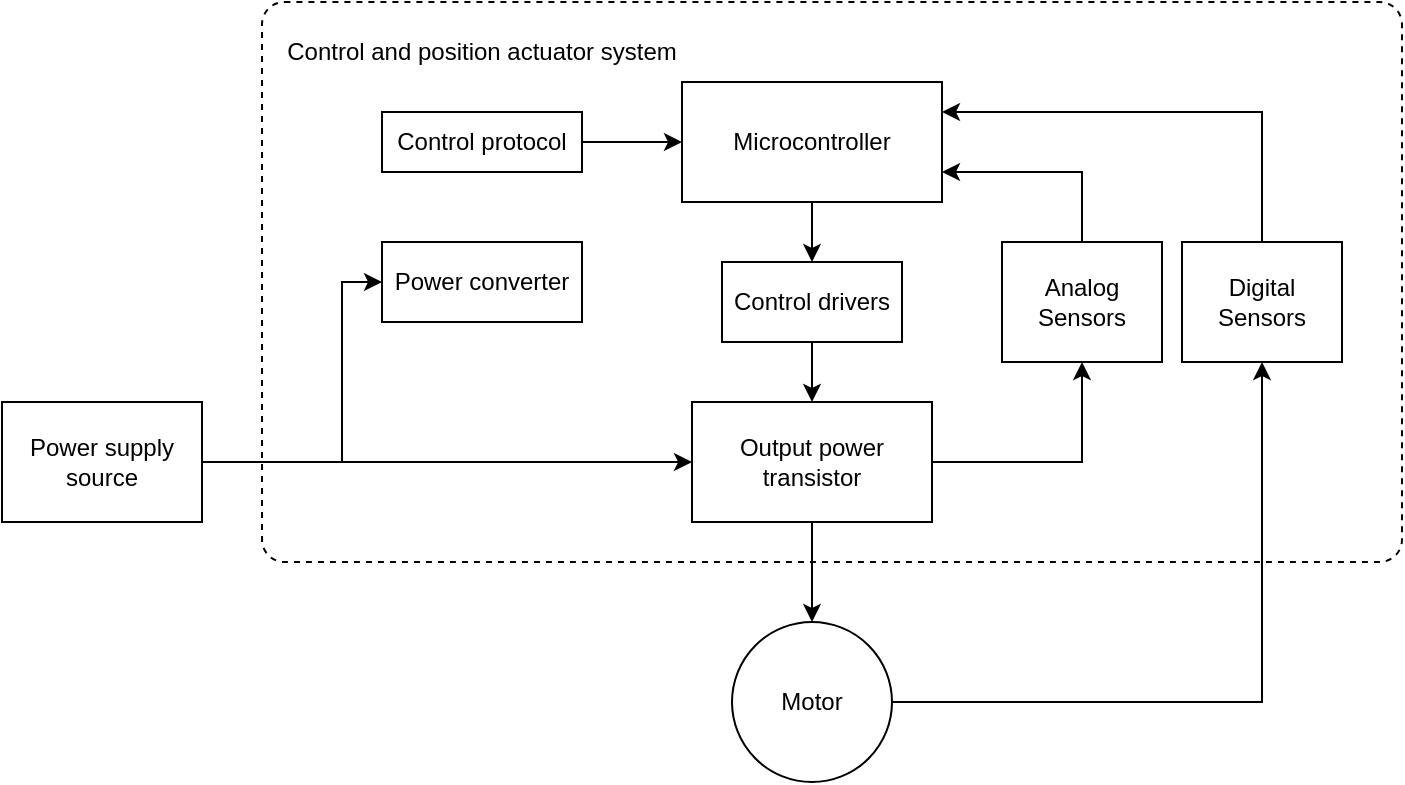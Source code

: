 <mxfile version="22.1.18" type="github">
  <diagram name="Page-1" id="AIV4Z9JlLWsqxPOkt2so">
    <mxGraphModel dx="989" dy="526" grid="1" gridSize="10" guides="1" tooltips="1" connect="1" arrows="1" fold="1" page="1" pageScale="1" pageWidth="850" pageHeight="1100" math="0" shadow="0">
      <root>
        <mxCell id="0" />
        <mxCell id="1" parent="0" />
        <mxCell id="2xv2zQfgtScPDcrgXwvS-15" value="" style="rounded=1;whiteSpace=wrap;html=1;fillColor=none;arcSize=4;dashed=1;" vertex="1" parent="1">
          <mxGeometry x="570" y="80" width="570" height="280" as="geometry" />
        </mxCell>
        <mxCell id="2xv2zQfgtScPDcrgXwvS-37" style="edgeStyle=orthogonalEdgeStyle;rounded=0;orthogonalLoop=1;jettySize=auto;html=1;exitX=0.5;exitY=1;exitDx=0;exitDy=0;entryX=0.5;entryY=0;entryDx=0;entryDy=0;" edge="1" parent="1" source="2xv2zQfgtScPDcrgXwvS-7" target="2xv2zQfgtScPDcrgXwvS-26">
          <mxGeometry relative="1" as="geometry" />
        </mxCell>
        <mxCell id="2xv2zQfgtScPDcrgXwvS-7" value="Microcontroller" style="rounded=0;whiteSpace=wrap;html=1;" vertex="1" parent="1">
          <mxGeometry x="780" y="120" width="130" height="60" as="geometry" />
        </mxCell>
        <mxCell id="2xv2zQfgtScPDcrgXwvS-12" value="Motor" style="ellipse;whiteSpace=wrap;html=1;aspect=fixed;" vertex="1" parent="1">
          <mxGeometry x="805" y="390" width="80" height="80" as="geometry" />
        </mxCell>
        <mxCell id="2xv2zQfgtScPDcrgXwvS-17" value="Control and position actuator system" style="text;html=1;strokeColor=none;fillColor=none;align=center;verticalAlign=middle;whiteSpace=wrap;rounded=0;" vertex="1" parent="1">
          <mxGeometry x="580" y="90" width="200" height="30" as="geometry" />
        </mxCell>
        <mxCell id="2xv2zQfgtScPDcrgXwvS-20" style="edgeStyle=orthogonalEdgeStyle;rounded=0;orthogonalLoop=1;jettySize=auto;html=1;exitX=1;exitY=0.5;exitDx=0;exitDy=0;entryX=0;entryY=0.5;entryDx=0;entryDy=0;" edge="1" parent="1" source="2xv2zQfgtScPDcrgXwvS-19" target="2xv2zQfgtScPDcrgXwvS-21">
          <mxGeometry relative="1" as="geometry">
            <Array as="points">
              <mxPoint x="610" y="310" />
              <mxPoint x="610" y="220" />
            </Array>
          </mxGeometry>
        </mxCell>
        <mxCell id="2xv2zQfgtScPDcrgXwvS-41" style="edgeStyle=orthogonalEdgeStyle;rounded=0;orthogonalLoop=1;jettySize=auto;html=1;exitX=1;exitY=0.5;exitDx=0;exitDy=0;entryX=0;entryY=0.5;entryDx=0;entryDy=0;" edge="1" parent="1" source="2xv2zQfgtScPDcrgXwvS-19" target="2xv2zQfgtScPDcrgXwvS-27">
          <mxGeometry relative="1" as="geometry" />
        </mxCell>
        <mxCell id="2xv2zQfgtScPDcrgXwvS-19" value="Power supply source" style="rounded=0;whiteSpace=wrap;html=1;" vertex="1" parent="1">
          <mxGeometry x="440" y="280" width="100" height="60" as="geometry" />
        </mxCell>
        <mxCell id="2xv2zQfgtScPDcrgXwvS-21" value="Power converter" style="rounded=0;whiteSpace=wrap;html=1;" vertex="1" parent="1">
          <mxGeometry x="630" y="200" width="100" height="40" as="geometry" />
        </mxCell>
        <mxCell id="2xv2zQfgtScPDcrgXwvS-51" style="edgeStyle=orthogonalEdgeStyle;rounded=0;orthogonalLoop=1;jettySize=auto;html=1;exitX=0.5;exitY=0;exitDx=0;exitDy=0;entryX=1;entryY=0.25;entryDx=0;entryDy=0;" edge="1" parent="1" source="2xv2zQfgtScPDcrgXwvS-23" target="2xv2zQfgtScPDcrgXwvS-7">
          <mxGeometry relative="1" as="geometry" />
        </mxCell>
        <mxCell id="2xv2zQfgtScPDcrgXwvS-23" value="Digital Sensors" style="rounded=0;whiteSpace=wrap;html=1;" vertex="1" parent="1">
          <mxGeometry x="1030" y="200" width="80" height="60" as="geometry" />
        </mxCell>
        <mxCell id="2xv2zQfgtScPDcrgXwvS-28" style="edgeStyle=orthogonalEdgeStyle;rounded=0;orthogonalLoop=1;jettySize=auto;html=1;exitX=0.5;exitY=1;exitDx=0;exitDy=0;" edge="1" parent="1" source="2xv2zQfgtScPDcrgXwvS-26" target="2xv2zQfgtScPDcrgXwvS-27">
          <mxGeometry relative="1" as="geometry" />
        </mxCell>
        <mxCell id="2xv2zQfgtScPDcrgXwvS-26" value="Control drivers" style="rounded=0;whiteSpace=wrap;html=1;" vertex="1" parent="1">
          <mxGeometry x="800" y="210" width="90" height="40" as="geometry" />
        </mxCell>
        <mxCell id="2xv2zQfgtScPDcrgXwvS-50" style="edgeStyle=orthogonalEdgeStyle;rounded=0;orthogonalLoop=1;jettySize=auto;html=1;exitX=1;exitY=0.5;exitDx=0;exitDy=0;entryX=0.5;entryY=1;entryDx=0;entryDy=0;" edge="1" parent="1" source="2xv2zQfgtScPDcrgXwvS-27" target="2xv2zQfgtScPDcrgXwvS-48">
          <mxGeometry relative="1" as="geometry" />
        </mxCell>
        <mxCell id="2xv2zQfgtScPDcrgXwvS-27" value="Output power transistor" style="rounded=0;whiteSpace=wrap;html=1;" vertex="1" parent="1">
          <mxGeometry x="785" y="280" width="120" height="60" as="geometry" />
        </mxCell>
        <mxCell id="2xv2zQfgtScPDcrgXwvS-35" style="edgeStyle=orthogonalEdgeStyle;rounded=0;orthogonalLoop=1;jettySize=auto;html=1;exitX=1;exitY=0.5;exitDx=0;exitDy=0;entryX=0;entryY=0.5;entryDx=0;entryDy=0;" edge="1" parent="1" source="2xv2zQfgtScPDcrgXwvS-32" target="2xv2zQfgtScPDcrgXwvS-7">
          <mxGeometry relative="1" as="geometry" />
        </mxCell>
        <mxCell id="2xv2zQfgtScPDcrgXwvS-32" value="Control protocol" style="rounded=0;whiteSpace=wrap;html=1;" vertex="1" parent="1">
          <mxGeometry x="630" y="135" width="100" height="30" as="geometry" />
        </mxCell>
        <mxCell id="2xv2zQfgtScPDcrgXwvS-36" style="edgeStyle=orthogonalEdgeStyle;rounded=0;orthogonalLoop=1;jettySize=auto;html=1;exitX=0.5;exitY=1;exitDx=0;exitDy=0;entryX=0.5;entryY=0;entryDx=0;entryDy=0;" edge="1" parent="1" source="2xv2zQfgtScPDcrgXwvS-27" target="2xv2zQfgtScPDcrgXwvS-12">
          <mxGeometry relative="1" as="geometry" />
        </mxCell>
        <mxCell id="2xv2zQfgtScPDcrgXwvS-39" style="edgeStyle=orthogonalEdgeStyle;rounded=0;orthogonalLoop=1;jettySize=auto;html=1;exitX=1;exitY=0.5;exitDx=0;exitDy=0;entryX=0.5;entryY=1;entryDx=0;entryDy=0;" edge="1" parent="1" source="2xv2zQfgtScPDcrgXwvS-12" target="2xv2zQfgtScPDcrgXwvS-23">
          <mxGeometry relative="1" as="geometry" />
        </mxCell>
        <mxCell id="2xv2zQfgtScPDcrgXwvS-52" style="edgeStyle=orthogonalEdgeStyle;rounded=0;orthogonalLoop=1;jettySize=auto;html=1;exitX=0.5;exitY=0;exitDx=0;exitDy=0;entryX=1;entryY=0.75;entryDx=0;entryDy=0;" edge="1" parent="1" source="2xv2zQfgtScPDcrgXwvS-48" target="2xv2zQfgtScPDcrgXwvS-7">
          <mxGeometry relative="1" as="geometry" />
        </mxCell>
        <mxCell id="2xv2zQfgtScPDcrgXwvS-48" value="Analog Sensors" style="rounded=0;whiteSpace=wrap;html=1;" vertex="1" parent="1">
          <mxGeometry x="940" y="200" width="80" height="60" as="geometry" />
        </mxCell>
      </root>
    </mxGraphModel>
  </diagram>
</mxfile>
